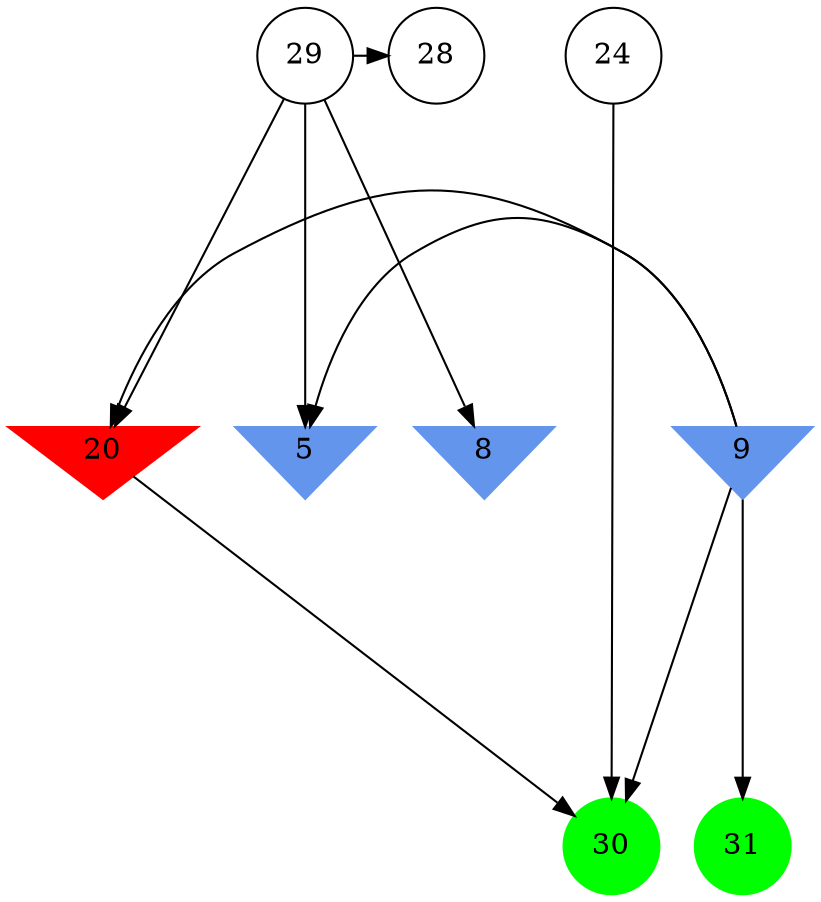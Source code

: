 digraph brain {
	ranksep=2.0;
	5 [shape=invtriangle,style=filled,color=cornflowerblue];
	8 [shape=invtriangle,style=filled,color=cornflowerblue];
	9 [shape=invtriangle,style=filled,color=cornflowerblue];
	20 [shape=invtriangle,style=filled,color=red];
	24 [shape=circle,color=black];
	28 [shape=circle,color=black];
	29 [shape=circle,color=black];
	30 [shape=circle,style=filled,color=green];
	31 [shape=circle,style=filled,color=green];
	20	->	30;
	24	->	30;
	9	->	30;
	29	->	5;
	29	->	20;
	29	->	28;
	29	->	8;
	9	->	20;
	9	->	5;
	9	->	31;
	{ rank=same; 5; 8; 9; 20; }
	{ rank=same; 24; 28; 29; }
	{ rank=same; 30; 31; }
}
